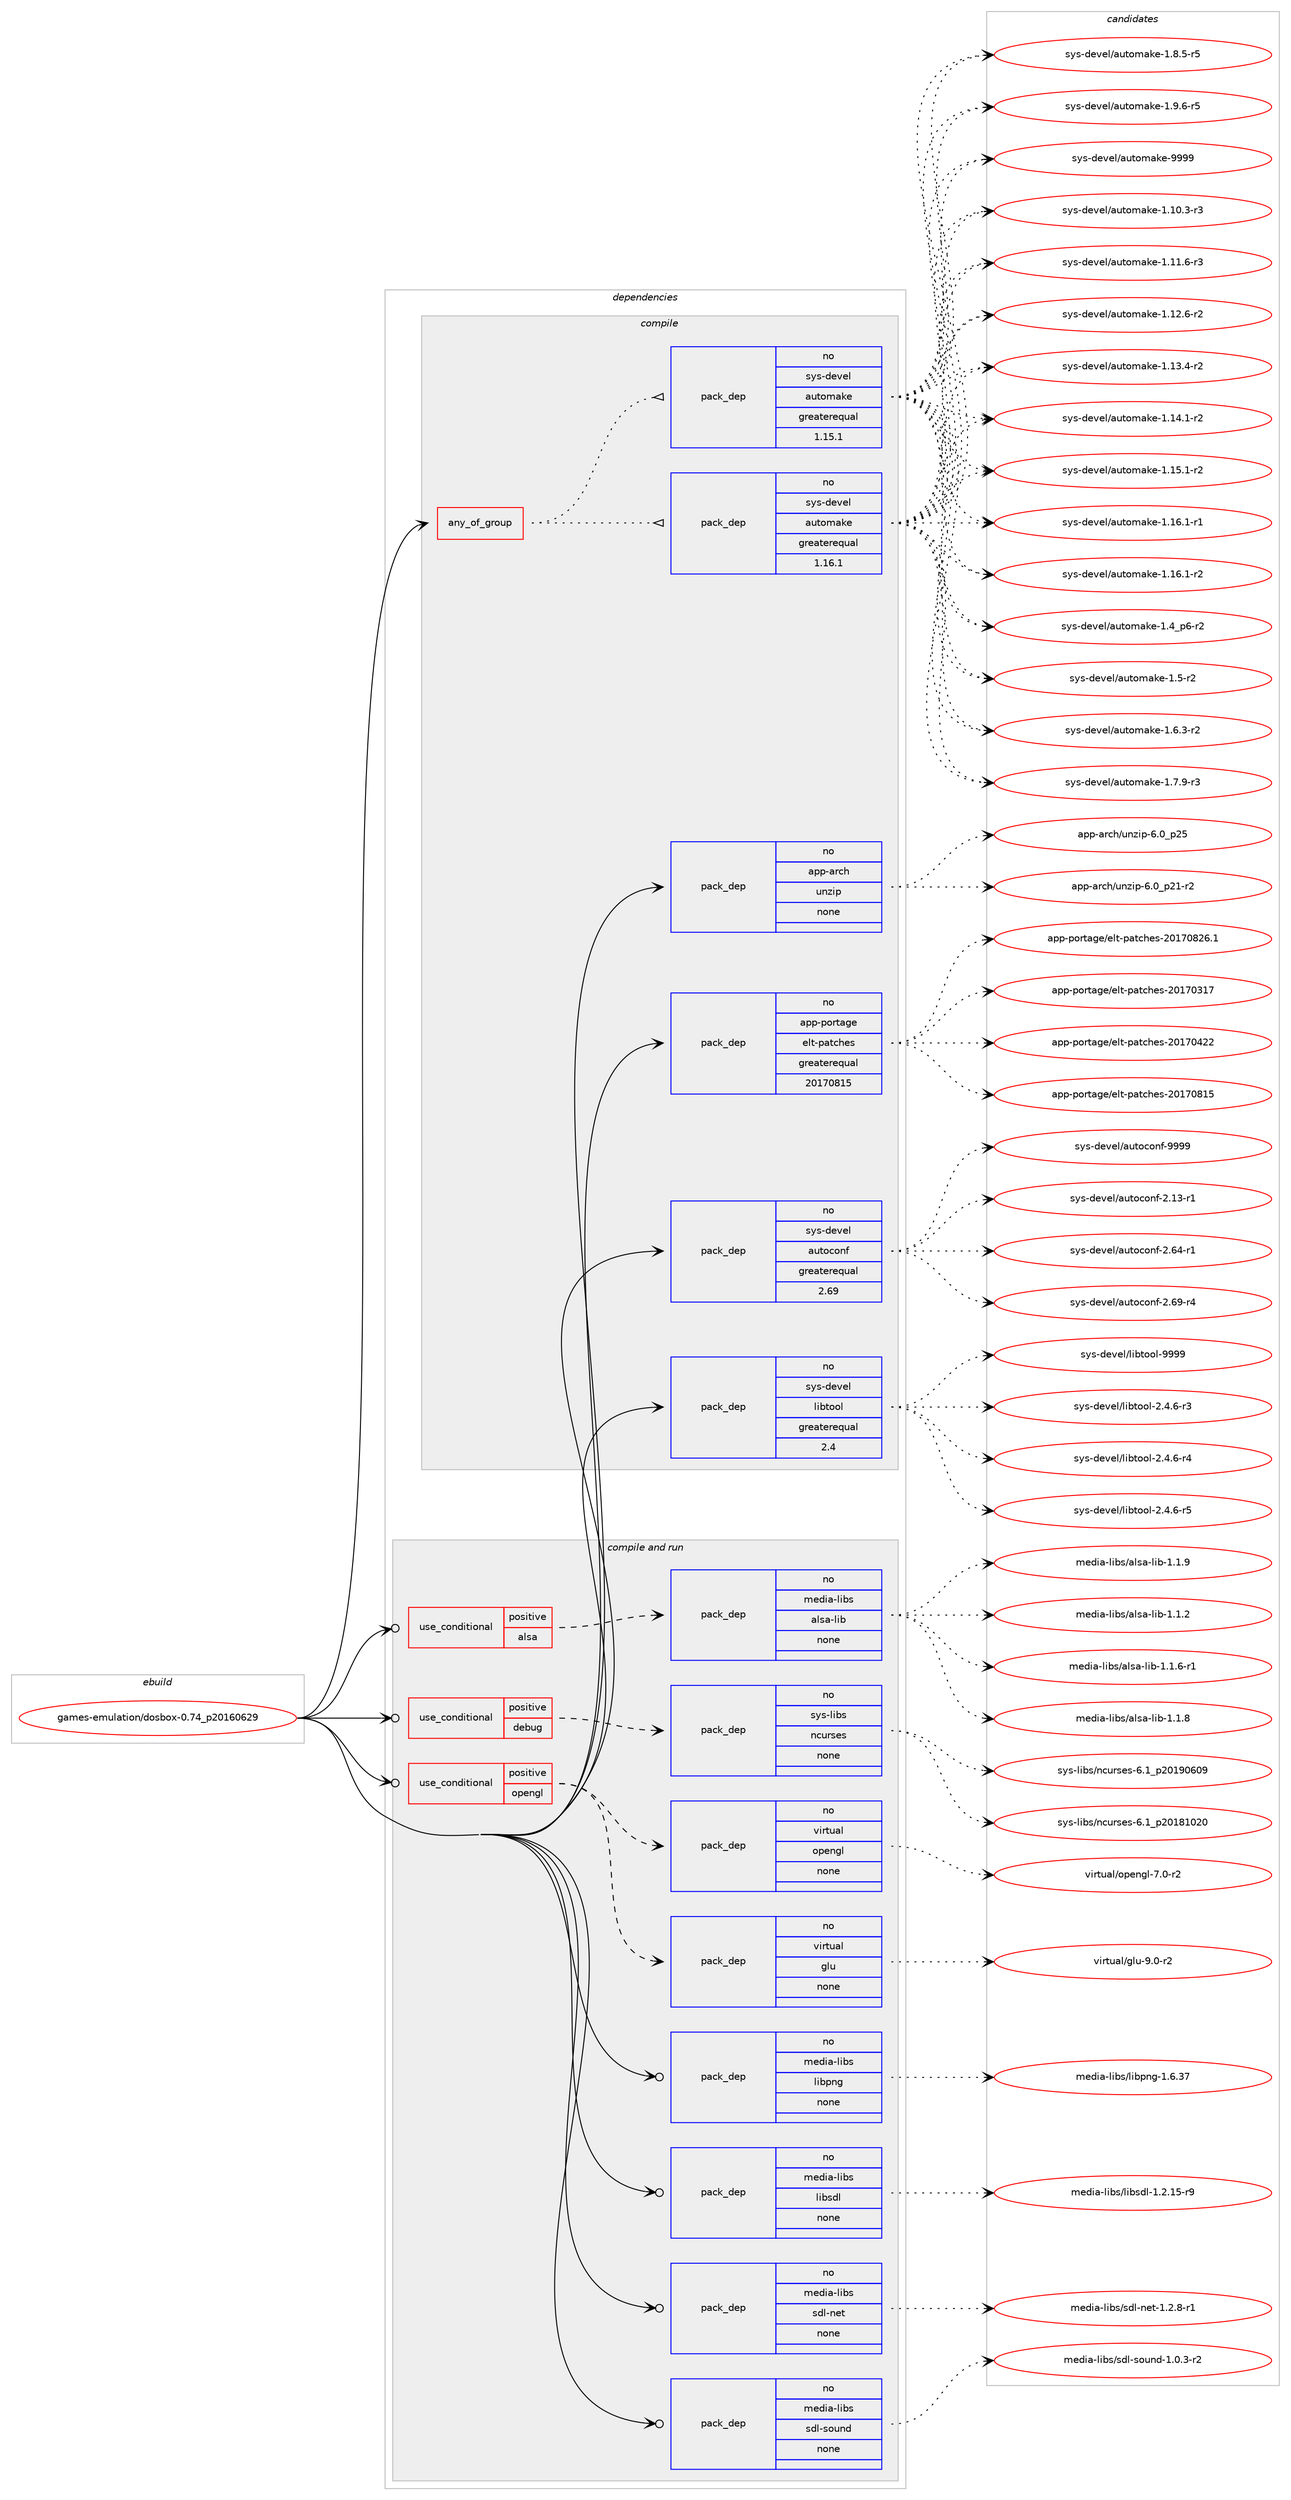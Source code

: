 digraph prolog {

# *************
# Graph options
# *************

newrank=true;
concentrate=true;
compound=true;
graph [rankdir=LR,fontname=Helvetica,fontsize=10,ranksep=1.5];#, ranksep=2.5, nodesep=0.2];
edge  [arrowhead=vee];
node  [fontname=Helvetica,fontsize=10];

# **********
# The ebuild
# **********

subgraph cluster_leftcol {
color=gray;
rank=same;
label=<<i>ebuild</i>>;
id [label="games-emulation/dosbox-0.74_p20160629", color=red, width=4, href="../games-emulation/dosbox-0.74_p20160629.svg"];
}

# ****************
# The dependencies
# ****************

subgraph cluster_midcol {
color=gray;
label=<<i>dependencies</i>>;
subgraph cluster_compile {
fillcolor="#eeeeee";
style=filled;
label=<<i>compile</i>>;
subgraph any11929 {
dependency738057 [label=<<TABLE BORDER="0" CELLBORDER="1" CELLSPACING="0" CELLPADDING="4"><TR><TD CELLPADDING="10">any_of_group</TD></TR></TABLE>>, shape=none, color=red];subgraph pack541433 {
dependency738058 [label=<<TABLE BORDER="0" CELLBORDER="1" CELLSPACING="0" CELLPADDING="4" WIDTH="220"><TR><TD ROWSPAN="6" CELLPADDING="30">pack_dep</TD></TR><TR><TD WIDTH="110">no</TD></TR><TR><TD>sys-devel</TD></TR><TR><TD>automake</TD></TR><TR><TD>greaterequal</TD></TR><TR><TD>1.16.1</TD></TR></TABLE>>, shape=none, color=blue];
}
dependency738057:e -> dependency738058:w [weight=20,style="dotted",arrowhead="oinv"];
subgraph pack541434 {
dependency738059 [label=<<TABLE BORDER="0" CELLBORDER="1" CELLSPACING="0" CELLPADDING="4" WIDTH="220"><TR><TD ROWSPAN="6" CELLPADDING="30">pack_dep</TD></TR><TR><TD WIDTH="110">no</TD></TR><TR><TD>sys-devel</TD></TR><TR><TD>automake</TD></TR><TR><TD>greaterequal</TD></TR><TR><TD>1.15.1</TD></TR></TABLE>>, shape=none, color=blue];
}
dependency738057:e -> dependency738059:w [weight=20,style="dotted",arrowhead="oinv"];
}
id:e -> dependency738057:w [weight=20,style="solid",arrowhead="vee"];
subgraph pack541435 {
dependency738060 [label=<<TABLE BORDER="0" CELLBORDER="1" CELLSPACING="0" CELLPADDING="4" WIDTH="220"><TR><TD ROWSPAN="6" CELLPADDING="30">pack_dep</TD></TR><TR><TD WIDTH="110">no</TD></TR><TR><TD>app-arch</TD></TR><TR><TD>unzip</TD></TR><TR><TD>none</TD></TR><TR><TD></TD></TR></TABLE>>, shape=none, color=blue];
}
id:e -> dependency738060:w [weight=20,style="solid",arrowhead="vee"];
subgraph pack541436 {
dependency738061 [label=<<TABLE BORDER="0" CELLBORDER="1" CELLSPACING="0" CELLPADDING="4" WIDTH="220"><TR><TD ROWSPAN="6" CELLPADDING="30">pack_dep</TD></TR><TR><TD WIDTH="110">no</TD></TR><TR><TD>app-portage</TD></TR><TR><TD>elt-patches</TD></TR><TR><TD>greaterequal</TD></TR><TR><TD>20170815</TD></TR></TABLE>>, shape=none, color=blue];
}
id:e -> dependency738061:w [weight=20,style="solid",arrowhead="vee"];
subgraph pack541437 {
dependency738062 [label=<<TABLE BORDER="0" CELLBORDER="1" CELLSPACING="0" CELLPADDING="4" WIDTH="220"><TR><TD ROWSPAN="6" CELLPADDING="30">pack_dep</TD></TR><TR><TD WIDTH="110">no</TD></TR><TR><TD>sys-devel</TD></TR><TR><TD>autoconf</TD></TR><TR><TD>greaterequal</TD></TR><TR><TD>2.69</TD></TR></TABLE>>, shape=none, color=blue];
}
id:e -> dependency738062:w [weight=20,style="solid",arrowhead="vee"];
subgraph pack541438 {
dependency738063 [label=<<TABLE BORDER="0" CELLBORDER="1" CELLSPACING="0" CELLPADDING="4" WIDTH="220"><TR><TD ROWSPAN="6" CELLPADDING="30">pack_dep</TD></TR><TR><TD WIDTH="110">no</TD></TR><TR><TD>sys-devel</TD></TR><TR><TD>libtool</TD></TR><TR><TD>greaterequal</TD></TR><TR><TD>2.4</TD></TR></TABLE>>, shape=none, color=blue];
}
id:e -> dependency738063:w [weight=20,style="solid",arrowhead="vee"];
}
subgraph cluster_compileandrun {
fillcolor="#eeeeee";
style=filled;
label=<<i>compile and run</i>>;
subgraph cond184316 {
dependency738064 [label=<<TABLE BORDER="0" CELLBORDER="1" CELLSPACING="0" CELLPADDING="4"><TR><TD ROWSPAN="3" CELLPADDING="10">use_conditional</TD></TR><TR><TD>positive</TD></TR><TR><TD>alsa</TD></TR></TABLE>>, shape=none, color=red];
subgraph pack541439 {
dependency738065 [label=<<TABLE BORDER="0" CELLBORDER="1" CELLSPACING="0" CELLPADDING="4" WIDTH="220"><TR><TD ROWSPAN="6" CELLPADDING="30">pack_dep</TD></TR><TR><TD WIDTH="110">no</TD></TR><TR><TD>media-libs</TD></TR><TR><TD>alsa-lib</TD></TR><TR><TD>none</TD></TR><TR><TD></TD></TR></TABLE>>, shape=none, color=blue];
}
dependency738064:e -> dependency738065:w [weight=20,style="dashed",arrowhead="vee"];
}
id:e -> dependency738064:w [weight=20,style="solid",arrowhead="odotvee"];
subgraph cond184317 {
dependency738066 [label=<<TABLE BORDER="0" CELLBORDER="1" CELLSPACING="0" CELLPADDING="4"><TR><TD ROWSPAN="3" CELLPADDING="10">use_conditional</TD></TR><TR><TD>positive</TD></TR><TR><TD>debug</TD></TR></TABLE>>, shape=none, color=red];
subgraph pack541440 {
dependency738067 [label=<<TABLE BORDER="0" CELLBORDER="1" CELLSPACING="0" CELLPADDING="4" WIDTH="220"><TR><TD ROWSPAN="6" CELLPADDING="30">pack_dep</TD></TR><TR><TD WIDTH="110">no</TD></TR><TR><TD>sys-libs</TD></TR><TR><TD>ncurses</TD></TR><TR><TD>none</TD></TR><TR><TD></TD></TR></TABLE>>, shape=none, color=blue];
}
dependency738066:e -> dependency738067:w [weight=20,style="dashed",arrowhead="vee"];
}
id:e -> dependency738066:w [weight=20,style="solid",arrowhead="odotvee"];
subgraph cond184318 {
dependency738068 [label=<<TABLE BORDER="0" CELLBORDER="1" CELLSPACING="0" CELLPADDING="4"><TR><TD ROWSPAN="3" CELLPADDING="10">use_conditional</TD></TR><TR><TD>positive</TD></TR><TR><TD>opengl</TD></TR></TABLE>>, shape=none, color=red];
subgraph pack541441 {
dependency738069 [label=<<TABLE BORDER="0" CELLBORDER="1" CELLSPACING="0" CELLPADDING="4" WIDTH="220"><TR><TD ROWSPAN="6" CELLPADDING="30">pack_dep</TD></TR><TR><TD WIDTH="110">no</TD></TR><TR><TD>virtual</TD></TR><TR><TD>glu</TD></TR><TR><TD>none</TD></TR><TR><TD></TD></TR></TABLE>>, shape=none, color=blue];
}
dependency738068:e -> dependency738069:w [weight=20,style="dashed",arrowhead="vee"];
subgraph pack541442 {
dependency738070 [label=<<TABLE BORDER="0" CELLBORDER="1" CELLSPACING="0" CELLPADDING="4" WIDTH="220"><TR><TD ROWSPAN="6" CELLPADDING="30">pack_dep</TD></TR><TR><TD WIDTH="110">no</TD></TR><TR><TD>virtual</TD></TR><TR><TD>opengl</TD></TR><TR><TD>none</TD></TR><TR><TD></TD></TR></TABLE>>, shape=none, color=blue];
}
dependency738068:e -> dependency738070:w [weight=20,style="dashed",arrowhead="vee"];
}
id:e -> dependency738068:w [weight=20,style="solid",arrowhead="odotvee"];
subgraph pack541443 {
dependency738071 [label=<<TABLE BORDER="0" CELLBORDER="1" CELLSPACING="0" CELLPADDING="4" WIDTH="220"><TR><TD ROWSPAN="6" CELLPADDING="30">pack_dep</TD></TR><TR><TD WIDTH="110">no</TD></TR><TR><TD>media-libs</TD></TR><TR><TD>libpng</TD></TR><TR><TD>none</TD></TR><TR><TD></TD></TR></TABLE>>, shape=none, color=blue];
}
id:e -> dependency738071:w [weight=20,style="solid",arrowhead="odotvee"];
subgraph pack541444 {
dependency738072 [label=<<TABLE BORDER="0" CELLBORDER="1" CELLSPACING="0" CELLPADDING="4" WIDTH="220"><TR><TD ROWSPAN="6" CELLPADDING="30">pack_dep</TD></TR><TR><TD WIDTH="110">no</TD></TR><TR><TD>media-libs</TD></TR><TR><TD>libsdl</TD></TR><TR><TD>none</TD></TR><TR><TD></TD></TR></TABLE>>, shape=none, color=blue];
}
id:e -> dependency738072:w [weight=20,style="solid",arrowhead="odotvee"];
subgraph pack541445 {
dependency738073 [label=<<TABLE BORDER="0" CELLBORDER="1" CELLSPACING="0" CELLPADDING="4" WIDTH="220"><TR><TD ROWSPAN="6" CELLPADDING="30">pack_dep</TD></TR><TR><TD WIDTH="110">no</TD></TR><TR><TD>media-libs</TD></TR><TR><TD>sdl-net</TD></TR><TR><TD>none</TD></TR><TR><TD></TD></TR></TABLE>>, shape=none, color=blue];
}
id:e -> dependency738073:w [weight=20,style="solid",arrowhead="odotvee"];
subgraph pack541446 {
dependency738074 [label=<<TABLE BORDER="0" CELLBORDER="1" CELLSPACING="0" CELLPADDING="4" WIDTH="220"><TR><TD ROWSPAN="6" CELLPADDING="30">pack_dep</TD></TR><TR><TD WIDTH="110">no</TD></TR><TR><TD>media-libs</TD></TR><TR><TD>sdl-sound</TD></TR><TR><TD>none</TD></TR><TR><TD></TD></TR></TABLE>>, shape=none, color=blue];
}
id:e -> dependency738074:w [weight=20,style="solid",arrowhead="odotvee"];
}
subgraph cluster_run {
fillcolor="#eeeeee";
style=filled;
label=<<i>run</i>>;
}
}

# **************
# The candidates
# **************

subgraph cluster_choices {
rank=same;
color=gray;
label=<<i>candidates</i>>;

subgraph choice541433 {
color=black;
nodesep=1;
choice11512111545100101118101108479711711611110997107101454946494846514511451 [label="sys-devel/automake-1.10.3-r3", color=red, width=4,href="../sys-devel/automake-1.10.3-r3.svg"];
choice11512111545100101118101108479711711611110997107101454946494946544511451 [label="sys-devel/automake-1.11.6-r3", color=red, width=4,href="../sys-devel/automake-1.11.6-r3.svg"];
choice11512111545100101118101108479711711611110997107101454946495046544511450 [label="sys-devel/automake-1.12.6-r2", color=red, width=4,href="../sys-devel/automake-1.12.6-r2.svg"];
choice11512111545100101118101108479711711611110997107101454946495146524511450 [label="sys-devel/automake-1.13.4-r2", color=red, width=4,href="../sys-devel/automake-1.13.4-r2.svg"];
choice11512111545100101118101108479711711611110997107101454946495246494511450 [label="sys-devel/automake-1.14.1-r2", color=red, width=4,href="../sys-devel/automake-1.14.1-r2.svg"];
choice11512111545100101118101108479711711611110997107101454946495346494511450 [label="sys-devel/automake-1.15.1-r2", color=red, width=4,href="../sys-devel/automake-1.15.1-r2.svg"];
choice11512111545100101118101108479711711611110997107101454946495446494511449 [label="sys-devel/automake-1.16.1-r1", color=red, width=4,href="../sys-devel/automake-1.16.1-r1.svg"];
choice11512111545100101118101108479711711611110997107101454946495446494511450 [label="sys-devel/automake-1.16.1-r2", color=red, width=4,href="../sys-devel/automake-1.16.1-r2.svg"];
choice115121115451001011181011084797117116111109971071014549465295112544511450 [label="sys-devel/automake-1.4_p6-r2", color=red, width=4,href="../sys-devel/automake-1.4_p6-r2.svg"];
choice11512111545100101118101108479711711611110997107101454946534511450 [label="sys-devel/automake-1.5-r2", color=red, width=4,href="../sys-devel/automake-1.5-r2.svg"];
choice115121115451001011181011084797117116111109971071014549465446514511450 [label="sys-devel/automake-1.6.3-r2", color=red, width=4,href="../sys-devel/automake-1.6.3-r2.svg"];
choice115121115451001011181011084797117116111109971071014549465546574511451 [label="sys-devel/automake-1.7.9-r3", color=red, width=4,href="../sys-devel/automake-1.7.9-r3.svg"];
choice115121115451001011181011084797117116111109971071014549465646534511453 [label="sys-devel/automake-1.8.5-r5", color=red, width=4,href="../sys-devel/automake-1.8.5-r5.svg"];
choice115121115451001011181011084797117116111109971071014549465746544511453 [label="sys-devel/automake-1.9.6-r5", color=red, width=4,href="../sys-devel/automake-1.9.6-r5.svg"];
choice115121115451001011181011084797117116111109971071014557575757 [label="sys-devel/automake-9999", color=red, width=4,href="../sys-devel/automake-9999.svg"];
dependency738058:e -> choice11512111545100101118101108479711711611110997107101454946494846514511451:w [style=dotted,weight="100"];
dependency738058:e -> choice11512111545100101118101108479711711611110997107101454946494946544511451:w [style=dotted,weight="100"];
dependency738058:e -> choice11512111545100101118101108479711711611110997107101454946495046544511450:w [style=dotted,weight="100"];
dependency738058:e -> choice11512111545100101118101108479711711611110997107101454946495146524511450:w [style=dotted,weight="100"];
dependency738058:e -> choice11512111545100101118101108479711711611110997107101454946495246494511450:w [style=dotted,weight="100"];
dependency738058:e -> choice11512111545100101118101108479711711611110997107101454946495346494511450:w [style=dotted,weight="100"];
dependency738058:e -> choice11512111545100101118101108479711711611110997107101454946495446494511449:w [style=dotted,weight="100"];
dependency738058:e -> choice11512111545100101118101108479711711611110997107101454946495446494511450:w [style=dotted,weight="100"];
dependency738058:e -> choice115121115451001011181011084797117116111109971071014549465295112544511450:w [style=dotted,weight="100"];
dependency738058:e -> choice11512111545100101118101108479711711611110997107101454946534511450:w [style=dotted,weight="100"];
dependency738058:e -> choice115121115451001011181011084797117116111109971071014549465446514511450:w [style=dotted,weight="100"];
dependency738058:e -> choice115121115451001011181011084797117116111109971071014549465546574511451:w [style=dotted,weight="100"];
dependency738058:e -> choice115121115451001011181011084797117116111109971071014549465646534511453:w [style=dotted,weight="100"];
dependency738058:e -> choice115121115451001011181011084797117116111109971071014549465746544511453:w [style=dotted,weight="100"];
dependency738058:e -> choice115121115451001011181011084797117116111109971071014557575757:w [style=dotted,weight="100"];
}
subgraph choice541434 {
color=black;
nodesep=1;
choice11512111545100101118101108479711711611110997107101454946494846514511451 [label="sys-devel/automake-1.10.3-r3", color=red, width=4,href="../sys-devel/automake-1.10.3-r3.svg"];
choice11512111545100101118101108479711711611110997107101454946494946544511451 [label="sys-devel/automake-1.11.6-r3", color=red, width=4,href="../sys-devel/automake-1.11.6-r3.svg"];
choice11512111545100101118101108479711711611110997107101454946495046544511450 [label="sys-devel/automake-1.12.6-r2", color=red, width=4,href="../sys-devel/automake-1.12.6-r2.svg"];
choice11512111545100101118101108479711711611110997107101454946495146524511450 [label="sys-devel/automake-1.13.4-r2", color=red, width=4,href="../sys-devel/automake-1.13.4-r2.svg"];
choice11512111545100101118101108479711711611110997107101454946495246494511450 [label="sys-devel/automake-1.14.1-r2", color=red, width=4,href="../sys-devel/automake-1.14.1-r2.svg"];
choice11512111545100101118101108479711711611110997107101454946495346494511450 [label="sys-devel/automake-1.15.1-r2", color=red, width=4,href="../sys-devel/automake-1.15.1-r2.svg"];
choice11512111545100101118101108479711711611110997107101454946495446494511449 [label="sys-devel/automake-1.16.1-r1", color=red, width=4,href="../sys-devel/automake-1.16.1-r1.svg"];
choice11512111545100101118101108479711711611110997107101454946495446494511450 [label="sys-devel/automake-1.16.1-r2", color=red, width=4,href="../sys-devel/automake-1.16.1-r2.svg"];
choice115121115451001011181011084797117116111109971071014549465295112544511450 [label="sys-devel/automake-1.4_p6-r2", color=red, width=4,href="../sys-devel/automake-1.4_p6-r2.svg"];
choice11512111545100101118101108479711711611110997107101454946534511450 [label="sys-devel/automake-1.5-r2", color=red, width=4,href="../sys-devel/automake-1.5-r2.svg"];
choice115121115451001011181011084797117116111109971071014549465446514511450 [label="sys-devel/automake-1.6.3-r2", color=red, width=4,href="../sys-devel/automake-1.6.3-r2.svg"];
choice115121115451001011181011084797117116111109971071014549465546574511451 [label="sys-devel/automake-1.7.9-r3", color=red, width=4,href="../sys-devel/automake-1.7.9-r3.svg"];
choice115121115451001011181011084797117116111109971071014549465646534511453 [label="sys-devel/automake-1.8.5-r5", color=red, width=4,href="../sys-devel/automake-1.8.5-r5.svg"];
choice115121115451001011181011084797117116111109971071014549465746544511453 [label="sys-devel/automake-1.9.6-r5", color=red, width=4,href="../sys-devel/automake-1.9.6-r5.svg"];
choice115121115451001011181011084797117116111109971071014557575757 [label="sys-devel/automake-9999", color=red, width=4,href="../sys-devel/automake-9999.svg"];
dependency738059:e -> choice11512111545100101118101108479711711611110997107101454946494846514511451:w [style=dotted,weight="100"];
dependency738059:e -> choice11512111545100101118101108479711711611110997107101454946494946544511451:w [style=dotted,weight="100"];
dependency738059:e -> choice11512111545100101118101108479711711611110997107101454946495046544511450:w [style=dotted,weight="100"];
dependency738059:e -> choice11512111545100101118101108479711711611110997107101454946495146524511450:w [style=dotted,weight="100"];
dependency738059:e -> choice11512111545100101118101108479711711611110997107101454946495246494511450:w [style=dotted,weight="100"];
dependency738059:e -> choice11512111545100101118101108479711711611110997107101454946495346494511450:w [style=dotted,weight="100"];
dependency738059:e -> choice11512111545100101118101108479711711611110997107101454946495446494511449:w [style=dotted,weight="100"];
dependency738059:e -> choice11512111545100101118101108479711711611110997107101454946495446494511450:w [style=dotted,weight="100"];
dependency738059:e -> choice115121115451001011181011084797117116111109971071014549465295112544511450:w [style=dotted,weight="100"];
dependency738059:e -> choice11512111545100101118101108479711711611110997107101454946534511450:w [style=dotted,weight="100"];
dependency738059:e -> choice115121115451001011181011084797117116111109971071014549465446514511450:w [style=dotted,weight="100"];
dependency738059:e -> choice115121115451001011181011084797117116111109971071014549465546574511451:w [style=dotted,weight="100"];
dependency738059:e -> choice115121115451001011181011084797117116111109971071014549465646534511453:w [style=dotted,weight="100"];
dependency738059:e -> choice115121115451001011181011084797117116111109971071014549465746544511453:w [style=dotted,weight="100"];
dependency738059:e -> choice115121115451001011181011084797117116111109971071014557575757:w [style=dotted,weight="100"];
}
subgraph choice541435 {
color=black;
nodesep=1;
choice9711211245971149910447117110122105112455446489511250494511450 [label="app-arch/unzip-6.0_p21-r2", color=red, width=4,href="../app-arch/unzip-6.0_p21-r2.svg"];
choice971121124597114991044711711012210511245544648951125053 [label="app-arch/unzip-6.0_p25", color=red, width=4,href="../app-arch/unzip-6.0_p25.svg"];
dependency738060:e -> choice9711211245971149910447117110122105112455446489511250494511450:w [style=dotted,weight="100"];
dependency738060:e -> choice971121124597114991044711711012210511245544648951125053:w [style=dotted,weight="100"];
}
subgraph choice541436 {
color=black;
nodesep=1;
choice97112112451121111141169710310147101108116451129711699104101115455048495548514955 [label="app-portage/elt-patches-20170317", color=red, width=4,href="../app-portage/elt-patches-20170317.svg"];
choice97112112451121111141169710310147101108116451129711699104101115455048495548525050 [label="app-portage/elt-patches-20170422", color=red, width=4,href="../app-portage/elt-patches-20170422.svg"];
choice97112112451121111141169710310147101108116451129711699104101115455048495548564953 [label="app-portage/elt-patches-20170815", color=red, width=4,href="../app-portage/elt-patches-20170815.svg"];
choice971121124511211111411697103101471011081164511297116991041011154550484955485650544649 [label="app-portage/elt-patches-20170826.1", color=red, width=4,href="../app-portage/elt-patches-20170826.1.svg"];
dependency738061:e -> choice97112112451121111141169710310147101108116451129711699104101115455048495548514955:w [style=dotted,weight="100"];
dependency738061:e -> choice97112112451121111141169710310147101108116451129711699104101115455048495548525050:w [style=dotted,weight="100"];
dependency738061:e -> choice97112112451121111141169710310147101108116451129711699104101115455048495548564953:w [style=dotted,weight="100"];
dependency738061:e -> choice971121124511211111411697103101471011081164511297116991041011154550484955485650544649:w [style=dotted,weight="100"];
}
subgraph choice541437 {
color=black;
nodesep=1;
choice1151211154510010111810110847971171161119911111010245504649514511449 [label="sys-devel/autoconf-2.13-r1", color=red, width=4,href="../sys-devel/autoconf-2.13-r1.svg"];
choice1151211154510010111810110847971171161119911111010245504654524511449 [label="sys-devel/autoconf-2.64-r1", color=red, width=4,href="../sys-devel/autoconf-2.64-r1.svg"];
choice1151211154510010111810110847971171161119911111010245504654574511452 [label="sys-devel/autoconf-2.69-r4", color=red, width=4,href="../sys-devel/autoconf-2.69-r4.svg"];
choice115121115451001011181011084797117116111991111101024557575757 [label="sys-devel/autoconf-9999", color=red, width=4,href="../sys-devel/autoconf-9999.svg"];
dependency738062:e -> choice1151211154510010111810110847971171161119911111010245504649514511449:w [style=dotted,weight="100"];
dependency738062:e -> choice1151211154510010111810110847971171161119911111010245504654524511449:w [style=dotted,weight="100"];
dependency738062:e -> choice1151211154510010111810110847971171161119911111010245504654574511452:w [style=dotted,weight="100"];
dependency738062:e -> choice115121115451001011181011084797117116111991111101024557575757:w [style=dotted,weight="100"];
}
subgraph choice541438 {
color=black;
nodesep=1;
choice1151211154510010111810110847108105981161111111084550465246544511451 [label="sys-devel/libtool-2.4.6-r3", color=red, width=4,href="../sys-devel/libtool-2.4.6-r3.svg"];
choice1151211154510010111810110847108105981161111111084550465246544511452 [label="sys-devel/libtool-2.4.6-r4", color=red, width=4,href="../sys-devel/libtool-2.4.6-r4.svg"];
choice1151211154510010111810110847108105981161111111084550465246544511453 [label="sys-devel/libtool-2.4.6-r5", color=red, width=4,href="../sys-devel/libtool-2.4.6-r5.svg"];
choice1151211154510010111810110847108105981161111111084557575757 [label="sys-devel/libtool-9999", color=red, width=4,href="../sys-devel/libtool-9999.svg"];
dependency738063:e -> choice1151211154510010111810110847108105981161111111084550465246544511451:w [style=dotted,weight="100"];
dependency738063:e -> choice1151211154510010111810110847108105981161111111084550465246544511452:w [style=dotted,weight="100"];
dependency738063:e -> choice1151211154510010111810110847108105981161111111084550465246544511453:w [style=dotted,weight="100"];
dependency738063:e -> choice1151211154510010111810110847108105981161111111084557575757:w [style=dotted,weight="100"];
}
subgraph choice541439 {
color=black;
nodesep=1;
choice1091011001059745108105981154797108115974510810598454946494650 [label="media-libs/alsa-lib-1.1.2", color=red, width=4,href="../media-libs/alsa-lib-1.1.2.svg"];
choice10910110010597451081059811547971081159745108105984549464946544511449 [label="media-libs/alsa-lib-1.1.6-r1", color=red, width=4,href="../media-libs/alsa-lib-1.1.6-r1.svg"];
choice1091011001059745108105981154797108115974510810598454946494656 [label="media-libs/alsa-lib-1.1.8", color=red, width=4,href="../media-libs/alsa-lib-1.1.8.svg"];
choice1091011001059745108105981154797108115974510810598454946494657 [label="media-libs/alsa-lib-1.1.9", color=red, width=4,href="../media-libs/alsa-lib-1.1.9.svg"];
dependency738065:e -> choice1091011001059745108105981154797108115974510810598454946494650:w [style=dotted,weight="100"];
dependency738065:e -> choice10910110010597451081059811547971081159745108105984549464946544511449:w [style=dotted,weight="100"];
dependency738065:e -> choice1091011001059745108105981154797108115974510810598454946494656:w [style=dotted,weight="100"];
dependency738065:e -> choice1091011001059745108105981154797108115974510810598454946494657:w [style=dotted,weight="100"];
}
subgraph choice541440 {
color=black;
nodesep=1;
choice1151211154510810598115471109911711411510111545544649951125048495649485048 [label="sys-libs/ncurses-6.1_p20181020", color=red, width=4,href="../sys-libs/ncurses-6.1_p20181020.svg"];
choice1151211154510810598115471109911711411510111545544649951125048495748544857 [label="sys-libs/ncurses-6.1_p20190609", color=red, width=4,href="../sys-libs/ncurses-6.1_p20190609.svg"];
dependency738067:e -> choice1151211154510810598115471109911711411510111545544649951125048495649485048:w [style=dotted,weight="100"];
dependency738067:e -> choice1151211154510810598115471109911711411510111545544649951125048495748544857:w [style=dotted,weight="100"];
}
subgraph choice541441 {
color=black;
nodesep=1;
choice1181051141161179710847103108117455746484511450 [label="virtual/glu-9.0-r2", color=red, width=4,href="../virtual/glu-9.0-r2.svg"];
dependency738069:e -> choice1181051141161179710847103108117455746484511450:w [style=dotted,weight="100"];
}
subgraph choice541442 {
color=black;
nodesep=1;
choice1181051141161179710847111112101110103108455546484511450 [label="virtual/opengl-7.0-r2", color=red, width=4,href="../virtual/opengl-7.0-r2.svg"];
dependency738070:e -> choice1181051141161179710847111112101110103108455546484511450:w [style=dotted,weight="100"];
}
subgraph choice541443 {
color=black;
nodesep=1;
choice109101100105974510810598115471081059811211010345494654465155 [label="media-libs/libpng-1.6.37", color=red, width=4,href="../media-libs/libpng-1.6.37.svg"];
dependency738071:e -> choice109101100105974510810598115471081059811211010345494654465155:w [style=dotted,weight="100"];
}
subgraph choice541444 {
color=black;
nodesep=1;
choice1091011001059745108105981154710810598115100108454946504649534511457 [label="media-libs/libsdl-1.2.15-r9", color=red, width=4,href="../media-libs/libsdl-1.2.15-r9.svg"];
dependency738072:e -> choice1091011001059745108105981154710810598115100108454946504649534511457:w [style=dotted,weight="100"];
}
subgraph choice541445 {
color=black;
nodesep=1;
choice10910110010597451081059811547115100108451101011164549465046564511449 [label="media-libs/sdl-net-1.2.8-r1", color=red, width=4,href="../media-libs/sdl-net-1.2.8-r1.svg"];
dependency738073:e -> choice10910110010597451081059811547115100108451101011164549465046564511449:w [style=dotted,weight="100"];
}
subgraph choice541446 {
color=black;
nodesep=1;
choice10910110010597451081059811547115100108451151111171101004549464846514511450 [label="media-libs/sdl-sound-1.0.3-r2", color=red, width=4,href="../media-libs/sdl-sound-1.0.3-r2.svg"];
dependency738074:e -> choice10910110010597451081059811547115100108451151111171101004549464846514511450:w [style=dotted,weight="100"];
}
}

}
